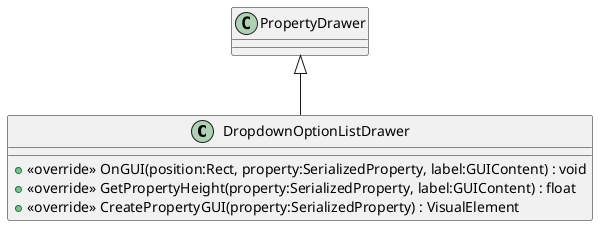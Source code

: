 @startuml
class DropdownOptionListDrawer {
    + <<override>> OnGUI(position:Rect, property:SerializedProperty, label:GUIContent) : void
    + <<override>> GetPropertyHeight(property:SerializedProperty, label:GUIContent) : float
    + <<override>> CreatePropertyGUI(property:SerializedProperty) : VisualElement
}
PropertyDrawer <|-- DropdownOptionListDrawer
@enduml
